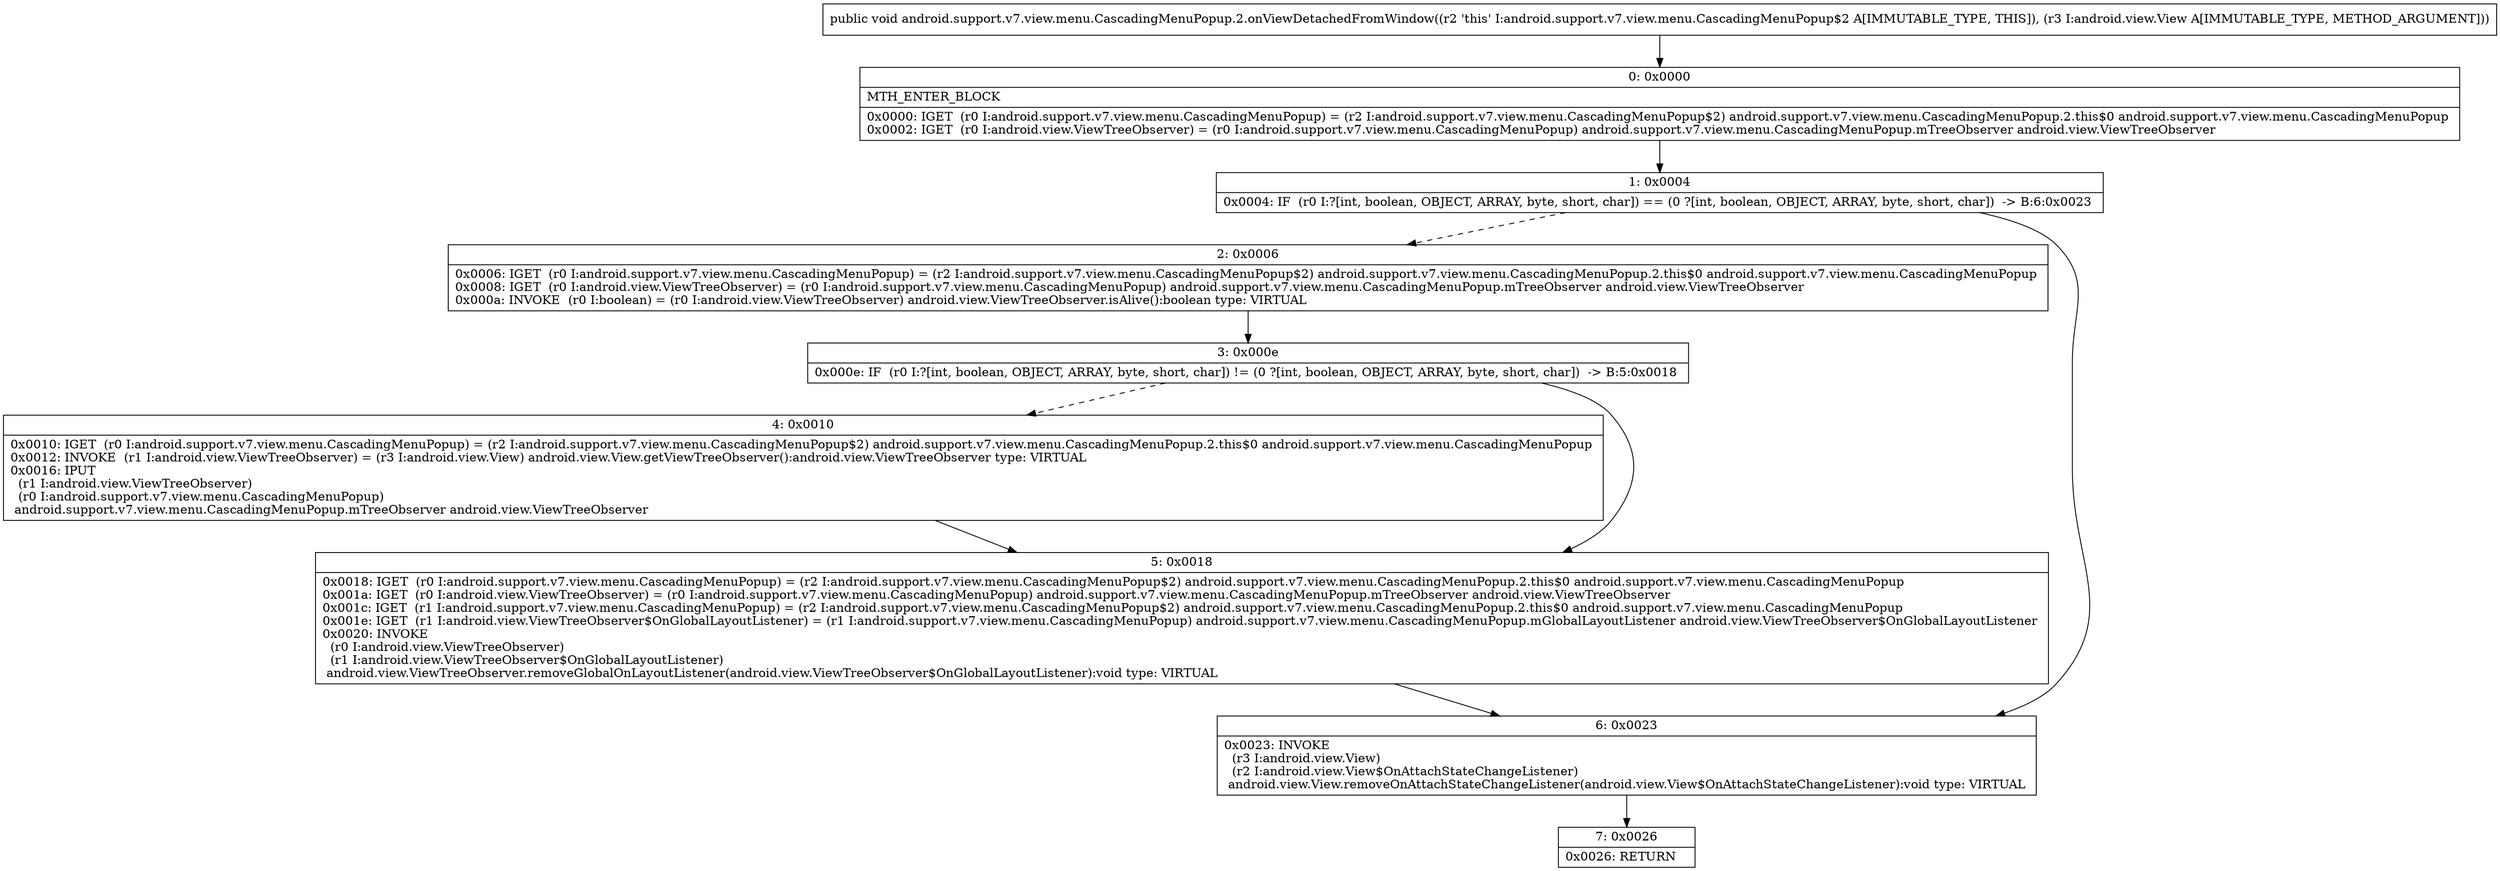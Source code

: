 digraph "CFG forandroid.support.v7.view.menu.CascadingMenuPopup.2.onViewDetachedFromWindow(Landroid\/view\/View;)V" {
Node_0 [shape=record,label="{0\:\ 0x0000|MTH_ENTER_BLOCK\l|0x0000: IGET  (r0 I:android.support.v7.view.menu.CascadingMenuPopup) = (r2 I:android.support.v7.view.menu.CascadingMenuPopup$2) android.support.v7.view.menu.CascadingMenuPopup.2.this$0 android.support.v7.view.menu.CascadingMenuPopup \l0x0002: IGET  (r0 I:android.view.ViewTreeObserver) = (r0 I:android.support.v7.view.menu.CascadingMenuPopup) android.support.v7.view.menu.CascadingMenuPopup.mTreeObserver android.view.ViewTreeObserver \l}"];
Node_1 [shape=record,label="{1\:\ 0x0004|0x0004: IF  (r0 I:?[int, boolean, OBJECT, ARRAY, byte, short, char]) == (0 ?[int, boolean, OBJECT, ARRAY, byte, short, char])  \-\> B:6:0x0023 \l}"];
Node_2 [shape=record,label="{2\:\ 0x0006|0x0006: IGET  (r0 I:android.support.v7.view.menu.CascadingMenuPopup) = (r2 I:android.support.v7.view.menu.CascadingMenuPopup$2) android.support.v7.view.menu.CascadingMenuPopup.2.this$0 android.support.v7.view.menu.CascadingMenuPopup \l0x0008: IGET  (r0 I:android.view.ViewTreeObserver) = (r0 I:android.support.v7.view.menu.CascadingMenuPopup) android.support.v7.view.menu.CascadingMenuPopup.mTreeObserver android.view.ViewTreeObserver \l0x000a: INVOKE  (r0 I:boolean) = (r0 I:android.view.ViewTreeObserver) android.view.ViewTreeObserver.isAlive():boolean type: VIRTUAL \l}"];
Node_3 [shape=record,label="{3\:\ 0x000e|0x000e: IF  (r0 I:?[int, boolean, OBJECT, ARRAY, byte, short, char]) != (0 ?[int, boolean, OBJECT, ARRAY, byte, short, char])  \-\> B:5:0x0018 \l}"];
Node_4 [shape=record,label="{4\:\ 0x0010|0x0010: IGET  (r0 I:android.support.v7.view.menu.CascadingMenuPopup) = (r2 I:android.support.v7.view.menu.CascadingMenuPopup$2) android.support.v7.view.menu.CascadingMenuPopup.2.this$0 android.support.v7.view.menu.CascadingMenuPopup \l0x0012: INVOKE  (r1 I:android.view.ViewTreeObserver) = (r3 I:android.view.View) android.view.View.getViewTreeObserver():android.view.ViewTreeObserver type: VIRTUAL \l0x0016: IPUT  \l  (r1 I:android.view.ViewTreeObserver)\l  (r0 I:android.support.v7.view.menu.CascadingMenuPopup)\l android.support.v7.view.menu.CascadingMenuPopup.mTreeObserver android.view.ViewTreeObserver \l}"];
Node_5 [shape=record,label="{5\:\ 0x0018|0x0018: IGET  (r0 I:android.support.v7.view.menu.CascadingMenuPopup) = (r2 I:android.support.v7.view.menu.CascadingMenuPopup$2) android.support.v7.view.menu.CascadingMenuPopup.2.this$0 android.support.v7.view.menu.CascadingMenuPopup \l0x001a: IGET  (r0 I:android.view.ViewTreeObserver) = (r0 I:android.support.v7.view.menu.CascadingMenuPopup) android.support.v7.view.menu.CascadingMenuPopup.mTreeObserver android.view.ViewTreeObserver \l0x001c: IGET  (r1 I:android.support.v7.view.menu.CascadingMenuPopup) = (r2 I:android.support.v7.view.menu.CascadingMenuPopup$2) android.support.v7.view.menu.CascadingMenuPopup.2.this$0 android.support.v7.view.menu.CascadingMenuPopup \l0x001e: IGET  (r1 I:android.view.ViewTreeObserver$OnGlobalLayoutListener) = (r1 I:android.support.v7.view.menu.CascadingMenuPopup) android.support.v7.view.menu.CascadingMenuPopup.mGlobalLayoutListener android.view.ViewTreeObserver$OnGlobalLayoutListener \l0x0020: INVOKE  \l  (r0 I:android.view.ViewTreeObserver)\l  (r1 I:android.view.ViewTreeObserver$OnGlobalLayoutListener)\l android.view.ViewTreeObserver.removeGlobalOnLayoutListener(android.view.ViewTreeObserver$OnGlobalLayoutListener):void type: VIRTUAL \l}"];
Node_6 [shape=record,label="{6\:\ 0x0023|0x0023: INVOKE  \l  (r3 I:android.view.View)\l  (r2 I:android.view.View$OnAttachStateChangeListener)\l android.view.View.removeOnAttachStateChangeListener(android.view.View$OnAttachStateChangeListener):void type: VIRTUAL \l}"];
Node_7 [shape=record,label="{7\:\ 0x0026|0x0026: RETURN   \l}"];
MethodNode[shape=record,label="{public void android.support.v7.view.menu.CascadingMenuPopup.2.onViewDetachedFromWindow((r2 'this' I:android.support.v7.view.menu.CascadingMenuPopup$2 A[IMMUTABLE_TYPE, THIS]), (r3 I:android.view.View A[IMMUTABLE_TYPE, METHOD_ARGUMENT])) }"];
MethodNode -> Node_0;
Node_0 -> Node_1;
Node_1 -> Node_2[style=dashed];
Node_1 -> Node_6;
Node_2 -> Node_3;
Node_3 -> Node_4[style=dashed];
Node_3 -> Node_5;
Node_4 -> Node_5;
Node_5 -> Node_6;
Node_6 -> Node_7;
}

